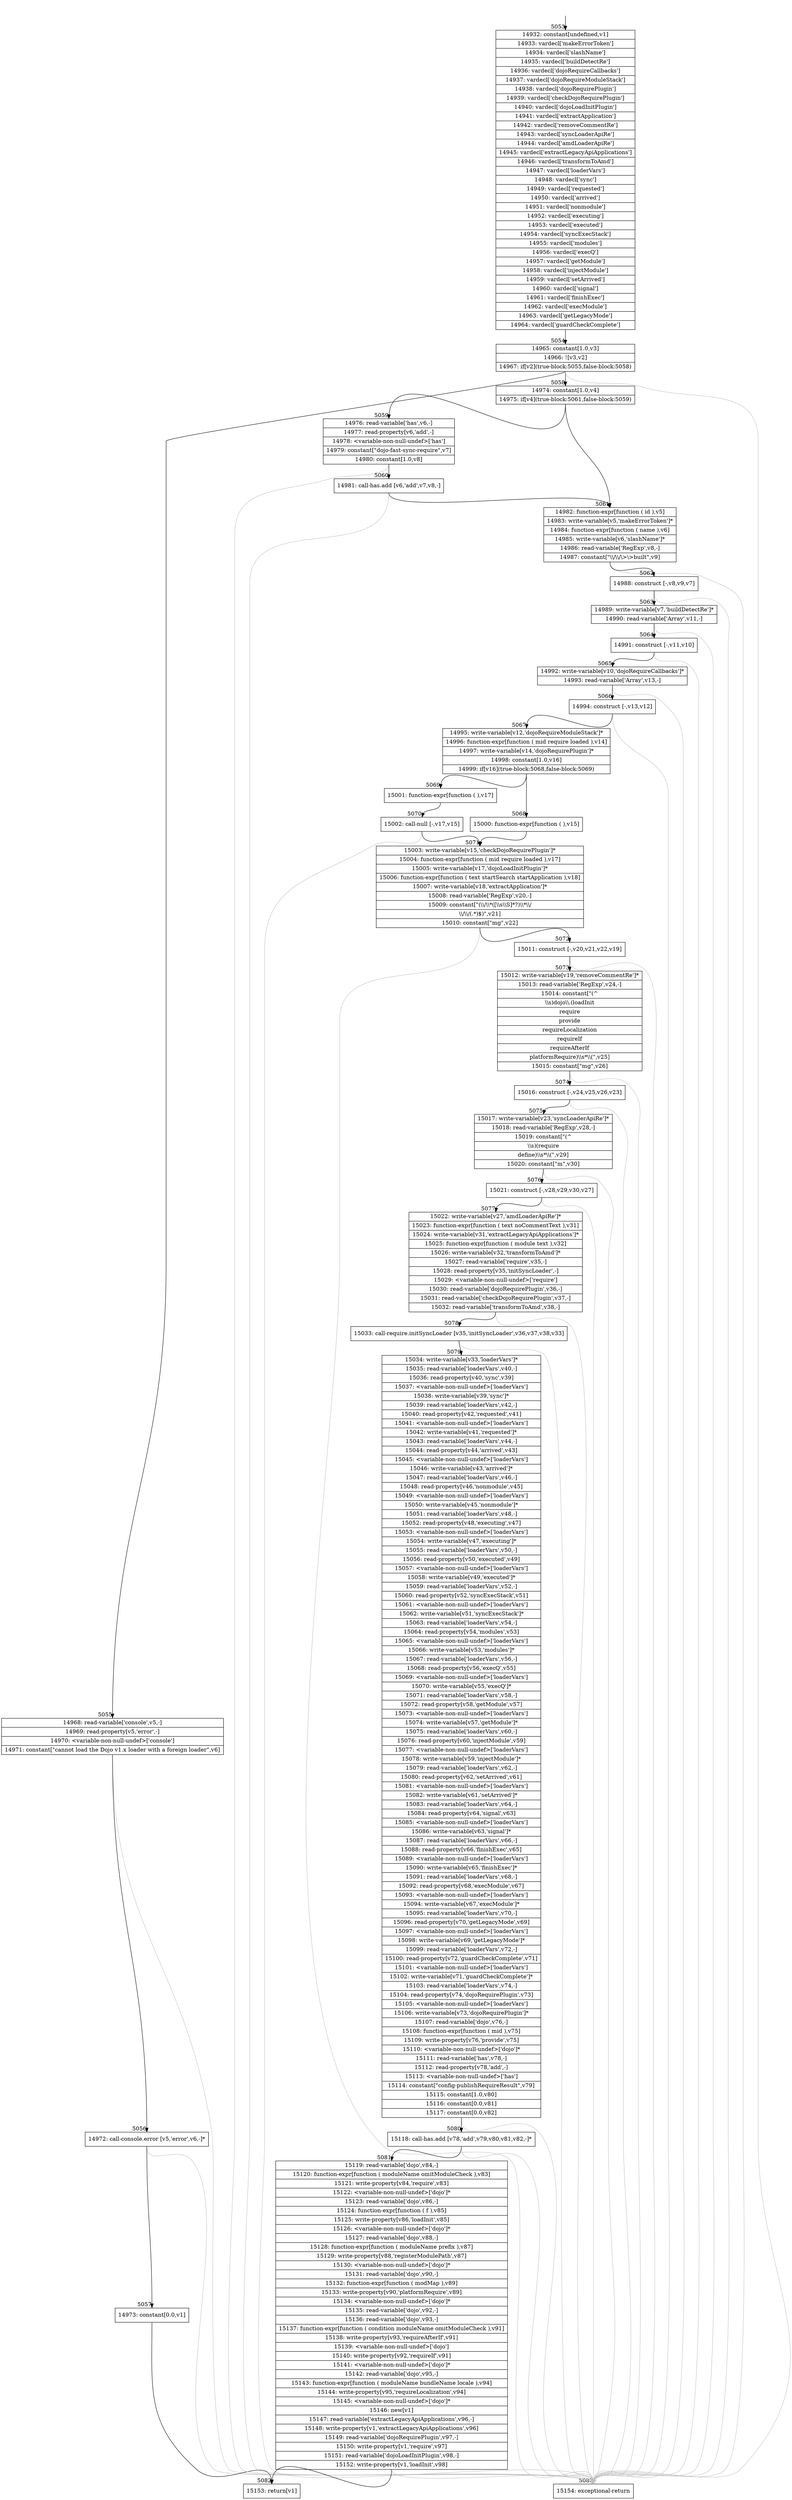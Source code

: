 digraph {
rankdir="TD"
BB_entry327[shape=none,label=""];
BB_entry327 -> BB5053 [tailport=s, headport=n, headlabel="    5053"]
BB5053 [shape=record label="{14932: constant[undefined,v1]|14933: vardecl['makeErrorToken']|14934: vardecl['slashName']|14935: vardecl['buildDetectRe']|14936: vardecl['dojoRequireCallbacks']|14937: vardecl['dojoRequireModuleStack']|14938: vardecl['dojoRequirePlugin']|14939: vardecl['checkDojoRequirePlugin']|14940: vardecl['dojoLoadInitPlugin']|14941: vardecl['extractApplication']|14942: vardecl['removeCommentRe']|14943: vardecl['syncLoaderApiRe']|14944: vardecl['amdLoaderApiRe']|14945: vardecl['extractLegacyApiApplications']|14946: vardecl['transformToAmd']|14947: vardecl['loaderVars']|14948: vardecl['sync']|14949: vardecl['requested']|14950: vardecl['arrived']|14951: vardecl['nonmodule']|14952: vardecl['executing']|14953: vardecl['executed']|14954: vardecl['syncExecStack']|14955: vardecl['modules']|14956: vardecl['execQ']|14957: vardecl['getModule']|14958: vardecl['injectModule']|14959: vardecl['setArrived']|14960: vardecl['signal']|14961: vardecl['finishExec']|14962: vardecl['execModule']|14963: vardecl['getLegacyMode']|14964: vardecl['guardCheckComplete']}" ] 
BB5053 -> BB5054 [tailport=s, headport=n, headlabel="      5054"]
BB5054 [shape=record label="{14965: constant[1.0,v3]|14966: ![v3,v2]|14967: if[v2](true-block:5055,false-block:5058)}" ] 
BB5054 -> BB5055 [tailport=s, headport=n, headlabel="      5055"]
BB5054 -> BB5058 [tailport=s, headport=n, headlabel="      5058"]
BB5054 -> BB5083 [tailport=s, headport=n, color=gray, headlabel="      5083"]
BB5055 [shape=record label="{14968: read-variable['console',v5,-]|14969: read-property[v5,'error',-]|14970: \<variable-non-null-undef\>['console']|14971: constant[\"cannot load the Dojo v1.x loader with a foreign loader\",v6]}" ] 
BB5055 -> BB5056 [tailport=s, headport=n, headlabel="      5056"]
BB5055 -> BB5083 [tailport=s, headport=n, color=gray]
BB5056 [shape=record label="{14972: call-console.error [v5,'error',v6,-]*}" ] 
BB5056 -> BB5057 [tailport=s, headport=n, headlabel="      5057"]
BB5056 -> BB5083 [tailport=s, headport=n, color=gray]
BB5057 [shape=record label="{14973: constant[0.0,v1]}" ] 
BB5057 -> BB5082 [tailport=s, headport=n, headlabel="      5082"]
BB5058 [shape=record label="{14974: constant[1.0,v4]|14975: if[v4](true-block:5061,false-block:5059)}" ] 
BB5058 -> BB5061 [tailport=s, headport=n, headlabel="      5061"]
BB5058 -> BB5059 [tailport=s, headport=n, headlabel="      5059"]
BB5059 [shape=record label="{14976: read-variable['has',v6,-]|14977: read-property[v6,'add',-]|14978: \<variable-non-null-undef\>['has']|14979: constant[\"dojo-fast-sync-require\",v7]|14980: constant[1.0,v8]}" ] 
BB5059 -> BB5060 [tailport=s, headport=n, headlabel="      5060"]
BB5059 -> BB5083 [tailport=s, headport=n, color=gray]
BB5060 [shape=record label="{14981: call-has.add [v6,'add',v7,v8,-]}" ] 
BB5060 -> BB5061 [tailport=s, headport=n]
BB5060 -> BB5083 [tailport=s, headport=n, color=gray]
BB5061 [shape=record label="{14982: function-expr[function ( id ),v5]|14983: write-variable[v5,'makeErrorToken']*|14984: function-expr[function ( name ),v6]|14985: write-variable[v6,'slashName']*|14986: read-variable['RegExp',v8,-]|14987: constant[\"\\\\/\\\\/\\\>\\\>built\",v9]}" ] 
BB5061 -> BB5062 [tailport=s, headport=n, headlabel="      5062"]
BB5061 -> BB5083 [tailport=s, headport=n, color=gray]
BB5062 [shape=record label="{14988: construct [-,v8,v9,v7]}" ] 
BB5062 -> BB5063 [tailport=s, headport=n, headlabel="      5063"]
BB5062 -> BB5083 [tailport=s, headport=n, color=gray]
BB5063 [shape=record label="{14989: write-variable[v7,'buildDetectRe']*|14990: read-variable['Array',v11,-]}" ] 
BB5063 -> BB5064 [tailport=s, headport=n, headlabel="      5064"]
BB5063 -> BB5083 [tailport=s, headport=n, color=gray]
BB5064 [shape=record label="{14991: construct [-,v11,v10]}" ] 
BB5064 -> BB5065 [tailport=s, headport=n, headlabel="      5065"]
BB5064 -> BB5083 [tailport=s, headport=n, color=gray]
BB5065 [shape=record label="{14992: write-variable[v10,'dojoRequireCallbacks']*|14993: read-variable['Array',v13,-]}" ] 
BB5065 -> BB5066 [tailport=s, headport=n, headlabel="      5066"]
BB5065 -> BB5083 [tailport=s, headport=n, color=gray]
BB5066 [shape=record label="{14994: construct [-,v13,v12]}" ] 
BB5066 -> BB5067 [tailport=s, headport=n, headlabel="      5067"]
BB5066 -> BB5083 [tailport=s, headport=n, color=gray]
BB5067 [shape=record label="{14995: write-variable[v12,'dojoRequireModuleStack']*|14996: function-expr[function ( mid require loaded ),v14]|14997: write-variable[v14,'dojoRequirePlugin']*|14998: constant[1.0,v16]|14999: if[v16](true-block:5068,false-block:5069)}" ] 
BB5067 -> BB5068 [tailport=s, headport=n, headlabel="      5068"]
BB5067 -> BB5069 [tailport=s, headport=n, headlabel="      5069"]
BB5068 [shape=record label="{15000: function-expr[function ( ),v15]}" ] 
BB5068 -> BB5071 [tailport=s, headport=n, headlabel="      5071"]
BB5069 [shape=record label="{15001: function-expr[function ( ),v17]}" ] 
BB5069 -> BB5070 [tailport=s, headport=n, headlabel="      5070"]
BB5070 [shape=record label="{15002: call-null [-,v17,v15]}" ] 
BB5070 -> BB5071 [tailport=s, headport=n]
BB5070 -> BB5083 [tailport=s, headport=n, color=gray]
BB5071 [shape=record label="{15003: write-variable[v15,'checkDojoRequirePlugin']*|15004: function-expr[function ( mid require loaded ),v17]|15005: write-variable[v17,'dojoLoadInitPlugin']*|15006: function-expr[function ( text startSearch startApplication ),v18]|15007: write-variable[v18,'extractApplication']*|15008: read-variable['RegExp',v20,-]|15009: constant[\"(\\\\/\\\\*([\\\\s\\\\S]*?)\\\\*\\\\/|\\\\/\\\\/(.*)$)\",v21]|15010: constant[\"mg\",v22]}" ] 
BB5071 -> BB5072 [tailport=s, headport=n, headlabel="      5072"]
BB5071 -> BB5083 [tailport=s, headport=n, color=gray]
BB5072 [shape=record label="{15011: construct [-,v20,v21,v22,v19]}" ] 
BB5072 -> BB5073 [tailport=s, headport=n, headlabel="      5073"]
BB5072 -> BB5083 [tailport=s, headport=n, color=gray]
BB5073 [shape=record label="{15012: write-variable[v19,'removeCommentRe']*|15013: read-variable['RegExp',v24,-]|15014: constant[\"(^|\\\\s)dojo\\\\.(loadInit|require|provide|requireLocalization|requireIf|requireAfterIf|platformRequire)\\\\s*\\\\(\",v25]|15015: constant[\"mg\",v26]}" ] 
BB5073 -> BB5074 [tailport=s, headport=n, headlabel="      5074"]
BB5073 -> BB5083 [tailport=s, headport=n, color=gray]
BB5074 [shape=record label="{15016: construct [-,v24,v25,v26,v23]}" ] 
BB5074 -> BB5075 [tailport=s, headport=n, headlabel="      5075"]
BB5074 -> BB5083 [tailport=s, headport=n, color=gray]
BB5075 [shape=record label="{15017: write-variable[v23,'syncLoaderApiRe']*|15018: read-variable['RegExp',v28,-]|15019: constant[\"(^|\\\\s)(require|define)\\\\s*\\\\(\",v29]|15020: constant[\"m\",v30]}" ] 
BB5075 -> BB5076 [tailport=s, headport=n, headlabel="      5076"]
BB5075 -> BB5083 [tailport=s, headport=n, color=gray]
BB5076 [shape=record label="{15021: construct [-,v28,v29,v30,v27]}" ] 
BB5076 -> BB5077 [tailport=s, headport=n, headlabel="      5077"]
BB5076 -> BB5083 [tailport=s, headport=n, color=gray]
BB5077 [shape=record label="{15022: write-variable[v27,'amdLoaderApiRe']*|15023: function-expr[function ( text noCommentText ),v31]|15024: write-variable[v31,'extractLegacyApiApplications']*|15025: function-expr[function ( module text ),v32]|15026: write-variable[v32,'transformToAmd']*|15027: read-variable['require',v35,-]|15028: read-property[v35,'initSyncLoader',-]|15029: \<variable-non-null-undef\>['require']|15030: read-variable['dojoRequirePlugin',v36,-]|15031: read-variable['checkDojoRequirePlugin',v37,-]|15032: read-variable['transformToAmd',v38,-]}" ] 
BB5077 -> BB5078 [tailport=s, headport=n, headlabel="      5078"]
BB5077 -> BB5083 [tailport=s, headport=n, color=gray]
BB5078 [shape=record label="{15033: call-require.initSyncLoader [v35,'initSyncLoader',v36,v37,v38,v33]}" ] 
BB5078 -> BB5079 [tailport=s, headport=n, headlabel="      5079"]
BB5078 -> BB5083 [tailport=s, headport=n, color=gray]
BB5079 [shape=record label="{15034: write-variable[v33,'loaderVars']*|15035: read-variable['loaderVars',v40,-]|15036: read-property[v40,'sync',v39]|15037: \<variable-non-null-undef\>['loaderVars']|15038: write-variable[v39,'sync']*|15039: read-variable['loaderVars',v42,-]|15040: read-property[v42,'requested',v41]|15041: \<variable-non-null-undef\>['loaderVars']|15042: write-variable[v41,'requested']*|15043: read-variable['loaderVars',v44,-]|15044: read-property[v44,'arrived',v43]|15045: \<variable-non-null-undef\>['loaderVars']|15046: write-variable[v43,'arrived']*|15047: read-variable['loaderVars',v46,-]|15048: read-property[v46,'nonmodule',v45]|15049: \<variable-non-null-undef\>['loaderVars']|15050: write-variable[v45,'nonmodule']*|15051: read-variable['loaderVars',v48,-]|15052: read-property[v48,'executing',v47]|15053: \<variable-non-null-undef\>['loaderVars']|15054: write-variable[v47,'executing']*|15055: read-variable['loaderVars',v50,-]|15056: read-property[v50,'executed',v49]|15057: \<variable-non-null-undef\>['loaderVars']|15058: write-variable[v49,'executed']*|15059: read-variable['loaderVars',v52,-]|15060: read-property[v52,'syncExecStack',v51]|15061: \<variable-non-null-undef\>['loaderVars']|15062: write-variable[v51,'syncExecStack']*|15063: read-variable['loaderVars',v54,-]|15064: read-property[v54,'modules',v53]|15065: \<variable-non-null-undef\>['loaderVars']|15066: write-variable[v53,'modules']*|15067: read-variable['loaderVars',v56,-]|15068: read-property[v56,'execQ',v55]|15069: \<variable-non-null-undef\>['loaderVars']|15070: write-variable[v55,'execQ']*|15071: read-variable['loaderVars',v58,-]|15072: read-property[v58,'getModule',v57]|15073: \<variable-non-null-undef\>['loaderVars']|15074: write-variable[v57,'getModule']*|15075: read-variable['loaderVars',v60,-]|15076: read-property[v60,'injectModule',v59]|15077: \<variable-non-null-undef\>['loaderVars']|15078: write-variable[v59,'injectModule']*|15079: read-variable['loaderVars',v62,-]|15080: read-property[v62,'setArrived',v61]|15081: \<variable-non-null-undef\>['loaderVars']|15082: write-variable[v61,'setArrived']*|15083: read-variable['loaderVars',v64,-]|15084: read-property[v64,'signal',v63]|15085: \<variable-non-null-undef\>['loaderVars']|15086: write-variable[v63,'signal']*|15087: read-variable['loaderVars',v66,-]|15088: read-property[v66,'finishExec',v65]|15089: \<variable-non-null-undef\>['loaderVars']|15090: write-variable[v65,'finishExec']*|15091: read-variable['loaderVars',v68,-]|15092: read-property[v68,'execModule',v67]|15093: \<variable-non-null-undef\>['loaderVars']|15094: write-variable[v67,'execModule']*|15095: read-variable['loaderVars',v70,-]|15096: read-property[v70,'getLegacyMode',v69]|15097: \<variable-non-null-undef\>['loaderVars']|15098: write-variable[v69,'getLegacyMode']*|15099: read-variable['loaderVars',v72,-]|15100: read-property[v72,'guardCheckComplete',v71]|15101: \<variable-non-null-undef\>['loaderVars']|15102: write-variable[v71,'guardCheckComplete']*|15103: read-variable['loaderVars',v74,-]|15104: read-property[v74,'dojoRequirePlugin',v73]|15105: \<variable-non-null-undef\>['loaderVars']|15106: write-variable[v73,'dojoRequirePlugin']*|15107: read-variable['dojo',v76,-]|15108: function-expr[function ( mid ),v75]|15109: write-property[v76,'provide',v75]|15110: \<variable-non-null-undef\>['dojo']*|15111: read-variable['has',v78,-]|15112: read-property[v78,'add',-]|15113: \<variable-non-null-undef\>['has']|15114: constant[\"config-publishRequireResult\",v79]|15115: constant[1.0,v80]|15116: constant[0.0,v81]|15117: constant[0.0,v82]}" ] 
BB5079 -> BB5080 [tailport=s, headport=n, headlabel="      5080"]
BB5079 -> BB5083 [tailport=s, headport=n, color=gray]
BB5080 [shape=record label="{15118: call-has.add [v78,'add',v79,v80,v81,v82,-]*}" ] 
BB5080 -> BB5081 [tailport=s, headport=n, headlabel="      5081"]
BB5080 -> BB5083 [tailport=s, headport=n, color=gray]
BB5081 [shape=record label="{15119: read-variable['dojo',v84,-]|15120: function-expr[function ( moduleName omitModuleCheck ),v83]|15121: write-property[v84,'require',v83]|15122: \<variable-non-null-undef\>['dojo']*|15123: read-variable['dojo',v86,-]|15124: function-expr[function ( f ),v85]|15125: write-property[v86,'loadInit',v85]|15126: \<variable-non-null-undef\>['dojo']*|15127: read-variable['dojo',v88,-]|15128: function-expr[function ( moduleName prefix ),v87]|15129: write-property[v88,'registerModulePath',v87]|15130: \<variable-non-null-undef\>['dojo']*|15131: read-variable['dojo',v90,-]|15132: function-expr[function ( modMap ),v89]|15133: write-property[v90,'platformRequire',v89]|15134: \<variable-non-null-undef\>['dojo']*|15135: read-variable['dojo',v92,-]|15136: read-variable['dojo',v93,-]|15137: function-expr[function ( condition moduleName omitModuleCheck ),v91]|15138: write-property[v93,'requireAfterIf',v91]|15139: \<variable-non-null-undef\>['dojo']|15140: write-property[v92,'requireIf',v91]|15141: \<variable-non-null-undef\>['dojo']*|15142: read-variable['dojo',v95,-]|15143: function-expr[function ( moduleName bundleName locale ),v94]|15144: write-property[v95,'requireLocalization',v94]|15145: \<variable-non-null-undef\>['dojo']*|15146: new[v1]|15147: read-variable['extractLegacyApiApplications',v96,-]|15148: write-property[v1,'extractLegacyApiApplications',v96]|15149: read-variable['dojoRequirePlugin',v97,-]|15150: write-property[v1,'require',v97]|15151: read-variable['dojoLoadInitPlugin',v98,-]|15152: write-property[v1,'loadInit',v98]}" ] 
BB5081 -> BB5082 [tailport=s, headport=n]
BB5081 -> BB5083 [tailport=s, headport=n, color=gray]
BB5082 [shape=record label="{15153: return[v1]}" ] 
BB5083 [shape=record label="{15154: exceptional-return}" ] 
//#$~ 7015
}
